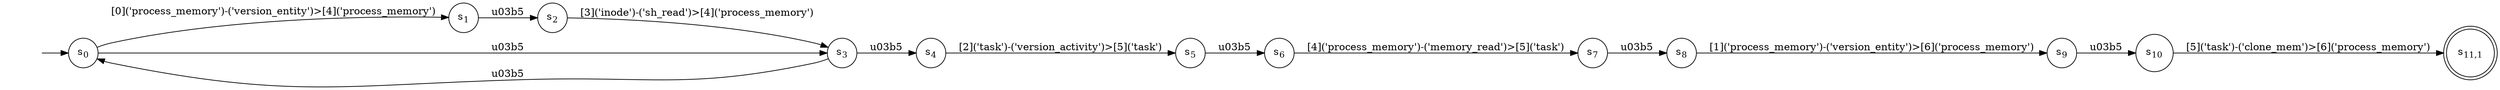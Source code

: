 digraph NFA {
    rankdir = LR;
    I [style = invis];
    I -> S0;
    S0 [label = <s<sub>0</sub>>, shape = circle];
    S1 [label = <s<sub>1</sub>>, shape = circle];
    S2 [label = <s<sub>2</sub>>, shape = circle];
    S3 [label = <s<sub>3</sub>>, shape = circle];
    S3 -> S0 [label = "\u03b5"];
    S4 [label = <s<sub>4</sub>>, shape = circle];
    S5 [label = <s<sub>5</sub>>, shape = circle];
    S6 [label = <s<sub>6</sub>>, shape = circle];
    S7 [label = <s<sub>7</sub>>, shape = circle];
    S8 [label = <s<sub>8</sub>>, shape = circle];
    S9 [label = <s<sub>9</sub>>, shape = circle];
    S10 [label = <s<sub>10</sub>>, shape = circle];
    S11 [label = <s<sub>11,1</sub>>, shape = circle, peripheries = 2];
    S10 -> S11 [label = "[5]('task')-('clone_mem')>[6]('process_memory')"];
    S9 -> S10 [label = "\u03b5"];
    S8 -> S9 [label = "[1]('process_memory')-('version_entity')>[6]('process_memory')"];
    S7 -> S8 [label = "\u03b5"];
    S6 -> S7 [label = "[4]('process_memory')-('memory_read')>[5]('task')"];
    S5 -> S6 [label = "\u03b5"];
    S4 -> S5 [label = "[2]('task')-('version_activity')>[5]('task')"];
    S3 -> S4 [label = "\u03b5"];
    S2 -> S3 [label = "[3]('inode')-('sh_read')>[4]('process_memory')"];
    S1 -> S2 [label = "\u03b5"];
    S0 -> S1 [label = "[0]('process_memory')-('version_entity')>[4]('process_memory')"];
    S0 -> S3 [label = "\u03b5"];
}
